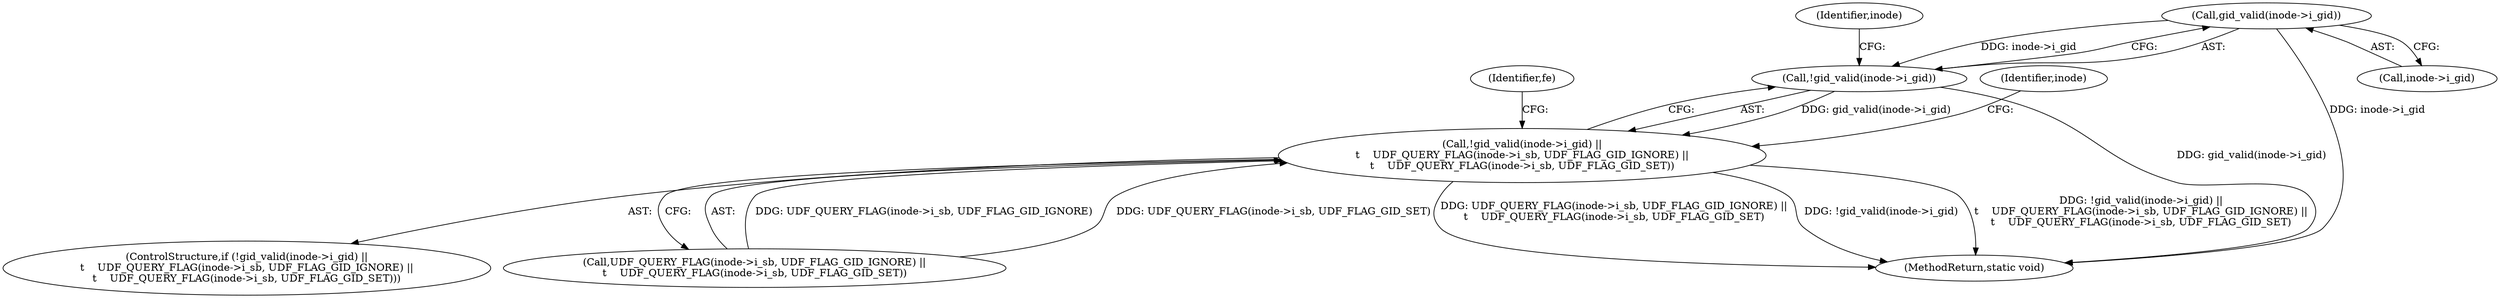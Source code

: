 digraph "0_linux_c03aa9f6e1f938618e6db2e23afef0574efeeb65@pointer" {
"1000614" [label="(Call,gid_valid(inode->i_gid))"];
"1000613" [label="(Call,!gid_valid(inode->i_gid))"];
"1000612" [label="(Call,!gid_valid(inode->i_gid) ||\n\t    UDF_QUERY_FLAG(inode->i_sb, UDF_FLAG_GID_IGNORE) ||\n\t    UDF_QUERY_FLAG(inode->i_sb, UDF_FLAG_GID_SET))"];
"1000618" [label="(Call,UDF_QUERY_FLAG(inode->i_sb, UDF_FLAG_GID_IGNORE) ||\n\t    UDF_QUERY_FLAG(inode->i_sb, UDF_FLAG_GID_SET))"];
"1000613" [label="(Call,!gid_valid(inode->i_gid))"];
"1000644" [label="(Identifier,fe)"];
"1000615" [label="(Call,inode->i_gid)"];
"1000611" [label="(ControlStructure,if (!gid_valid(inode->i_gid) ||\n\t    UDF_QUERY_FLAG(inode->i_sb, UDF_FLAG_GID_IGNORE) ||\n\t    UDF_QUERY_FLAG(inode->i_sb, UDF_FLAG_GID_SET)))"];
"1001156" [label="(MethodReturn,static void)"];
"1000631" [label="(Identifier,inode)"];
"1000621" [label="(Identifier,inode)"];
"1000612" [label="(Call,!gid_valid(inode->i_gid) ||\n\t    UDF_QUERY_FLAG(inode->i_sb, UDF_FLAG_GID_IGNORE) ||\n\t    UDF_QUERY_FLAG(inode->i_sb, UDF_FLAG_GID_SET))"];
"1000614" [label="(Call,gid_valid(inode->i_gid))"];
"1000614" -> "1000613"  [label="AST: "];
"1000614" -> "1000615"  [label="CFG: "];
"1000615" -> "1000614"  [label="AST: "];
"1000613" -> "1000614"  [label="CFG: "];
"1000614" -> "1001156"  [label="DDG: inode->i_gid"];
"1000614" -> "1000613"  [label="DDG: inode->i_gid"];
"1000613" -> "1000612"  [label="AST: "];
"1000621" -> "1000613"  [label="CFG: "];
"1000612" -> "1000613"  [label="CFG: "];
"1000613" -> "1001156"  [label="DDG: gid_valid(inode->i_gid)"];
"1000613" -> "1000612"  [label="DDG: gid_valid(inode->i_gid)"];
"1000612" -> "1000611"  [label="AST: "];
"1000612" -> "1000618"  [label="CFG: "];
"1000618" -> "1000612"  [label="AST: "];
"1000631" -> "1000612"  [label="CFG: "];
"1000644" -> "1000612"  [label="CFG: "];
"1000612" -> "1001156"  [label="DDG: UDF_QUERY_FLAG(inode->i_sb, UDF_FLAG_GID_IGNORE) ||\n\t    UDF_QUERY_FLAG(inode->i_sb, UDF_FLAG_GID_SET)"];
"1000612" -> "1001156"  [label="DDG: !gid_valid(inode->i_gid)"];
"1000612" -> "1001156"  [label="DDG: !gid_valid(inode->i_gid) ||\n\t    UDF_QUERY_FLAG(inode->i_sb, UDF_FLAG_GID_IGNORE) ||\n\t    UDF_QUERY_FLAG(inode->i_sb, UDF_FLAG_GID_SET)"];
"1000618" -> "1000612"  [label="DDG: UDF_QUERY_FLAG(inode->i_sb, UDF_FLAG_GID_IGNORE)"];
"1000618" -> "1000612"  [label="DDG: UDF_QUERY_FLAG(inode->i_sb, UDF_FLAG_GID_SET)"];
}
